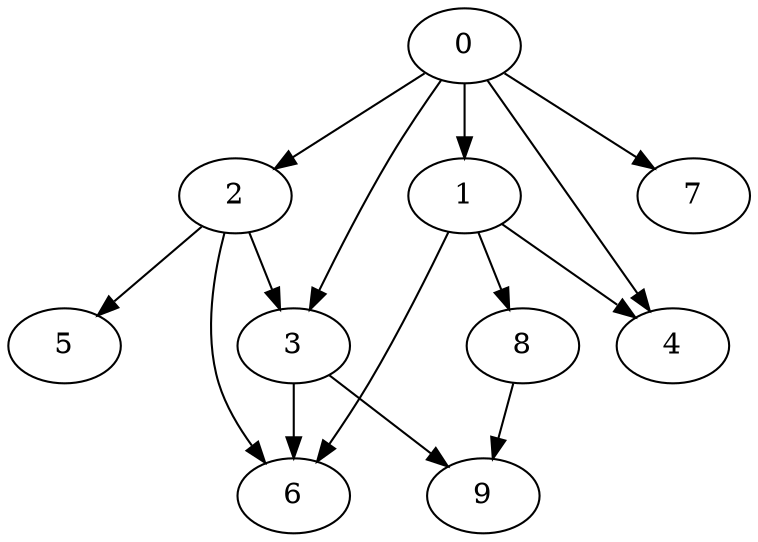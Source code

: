 digraph "Random_Nodes_10_Density_1.40_CCR_1.85_WeightType_Random_GB" {
	graph ["Duplicate states"=0,
		GraphType=Random,
		"Max states in OPEN"=0,
		Modes="120000ms; topo-ordered tasks, ; Pruning: task equivalence, fixed order ready list, ; F-value: ; Optimisation: best schedule length (\
SL) optimisation on equal, ",
		NumberOfTasks=10,
		"Pruned using list schedule length"=7632,
		"States removed from OPEN"=0,
		TargetSystem="Homogeneous-8",
		"Time to schedule (ms)"=267,
		"Total idle time"=53,
		"Total schedule length"=32,
		"Total sequential time"=47,
		"Total states created"=23022
	];
	0	["Finish time"=6,
		Processor=0,
		"Start time"=0,
		Weight=6];
	2	["Finish time"=16,
		Processor=1,
		"Start time"=9,
		Weight=7];
	0 -> 2	[Weight=3];
	1	["Finish time"=9,
		Processor=0,
		"Start time"=6,
		Weight=3];
	0 -> 1	[Weight=9];
	3	["Finish time"=18,
		Processor=1,
		"Start time"=16,
		Weight=2];
	0 -> 3	[Weight=10];
	4	["Finish time"=24,
		Processor=2,
		"Start time"=17,
		Weight=7];
	0 -> 4	[Weight=3];
	7	["Finish time"=11,
		Processor=4,
		"Start time"=9,
		Weight=2];
	0 -> 7	[Weight=3];
	2 -> 3	[Weight=4];
	6	["Finish time"=32,
		Processor=1,
		"Start time"=25,
		Weight=7];
	2 -> 6	[Weight=7];
	5	["Finish time"=22,
		Processor=3,
		"Start time"=18,
		Weight=4];
	2 -> 5	[Weight=2];
	8	["Finish time"=11,
		Processor=0,
		"Start time"=9,
		Weight=2];
	1 -> 8	[Weight=6];
	1 -> 4	[Weight=8];
	1 -> 6	[Weight=10];
	3 -> 6	[Weight=8];
	9	["Finish time"=25,
		Processor=1,
		"Start time"=18,
		Weight=7];
	3 -> 9	[Weight=8];
	8 -> 9	[Weight=6];
}
